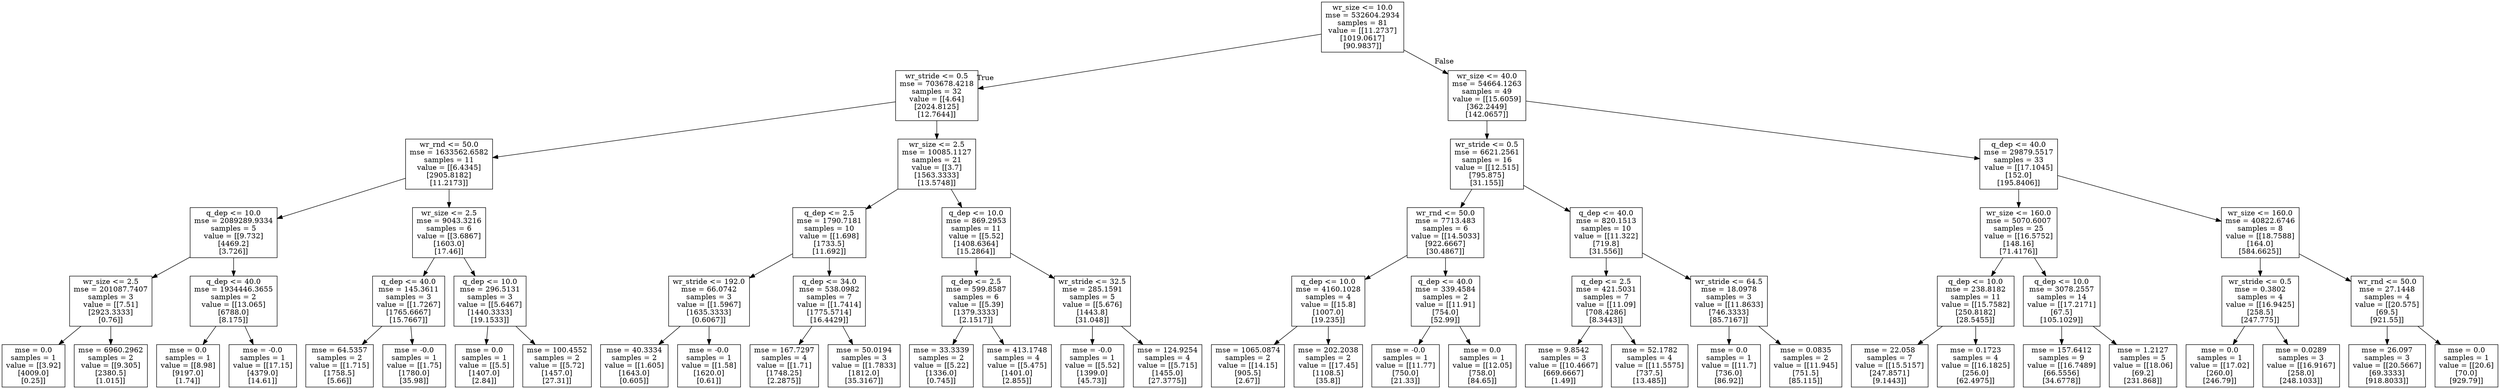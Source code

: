 digraph Tree {
node [shape=box] ;
0 [label="wr_size <= 10.0\nmse = 532604.2934\nsamples = 81\nvalue = [[11.2737]\n[1019.0617]\n[90.9837]]"] ;
1 [label="wr_stride <= 0.5\nmse = 703678.4218\nsamples = 32\nvalue = [[4.64]\n[2024.8125]\n[12.7644]]"] ;
0 -> 1 [labeldistance=2.5, labelangle=45, headlabel="True"] ;
2 [label="wr_rnd <= 50.0\nmse = 1633562.6582\nsamples = 11\nvalue = [[6.4345]\n[2905.8182]\n[11.2173]]"] ;
1 -> 2 ;
3 [label="q_dep <= 10.0\nmse = 2089289.9334\nsamples = 5\nvalue = [[9.732]\n[4469.2]\n[3.726]]"] ;
2 -> 3 ;
4 [label="wr_size <= 2.5\nmse = 201087.7407\nsamples = 3\nvalue = [[7.51]\n[2923.3333]\n[0.76]]"] ;
3 -> 4 ;
5 [label="mse = 0.0\nsamples = 1\nvalue = [[3.92]\n[4009.0]\n[0.25]]"] ;
4 -> 5 ;
6 [label="mse = 6960.2962\nsamples = 2\nvalue = [[9.305]\n[2380.5]\n[1.015]]"] ;
4 -> 6 ;
7 [label="q_dep <= 40.0\nmse = 1934446.3655\nsamples = 2\nvalue = [[13.065]\n[6788.0]\n[8.175]]"] ;
3 -> 7 ;
8 [label="mse = 0.0\nsamples = 1\nvalue = [[8.98]\n[9197.0]\n[1.74]]"] ;
7 -> 8 ;
9 [label="mse = -0.0\nsamples = 1\nvalue = [[17.15]\n[4379.0]\n[14.61]]"] ;
7 -> 9 ;
10 [label="wr_size <= 2.5\nmse = 9043.3216\nsamples = 6\nvalue = [[3.6867]\n[1603.0]\n[17.46]]"] ;
2 -> 10 ;
11 [label="q_dep <= 40.0\nmse = 145.3611\nsamples = 3\nvalue = [[1.7267]\n[1765.6667]\n[15.7667]]"] ;
10 -> 11 ;
12 [label="mse = 64.5357\nsamples = 2\nvalue = [[1.715]\n[1758.5]\n[5.66]]"] ;
11 -> 12 ;
13 [label="mse = -0.0\nsamples = 1\nvalue = [[1.75]\n[1780.0]\n[35.98]]"] ;
11 -> 13 ;
14 [label="q_dep <= 10.0\nmse = 296.5131\nsamples = 3\nvalue = [[5.6467]\n[1440.3333]\n[19.1533]]"] ;
10 -> 14 ;
15 [label="mse = 0.0\nsamples = 1\nvalue = [[5.5]\n[1407.0]\n[2.84]]"] ;
14 -> 15 ;
16 [label="mse = 100.4552\nsamples = 2\nvalue = [[5.72]\n[1457.0]\n[27.31]]"] ;
14 -> 16 ;
17 [label="wr_size <= 2.5\nmse = 10085.1127\nsamples = 21\nvalue = [[3.7]\n[1563.3333]\n[13.5748]]"] ;
1 -> 17 ;
18 [label="q_dep <= 2.5\nmse = 1790.7181\nsamples = 10\nvalue = [[1.698]\n[1733.5]\n[11.692]]"] ;
17 -> 18 ;
19 [label="wr_stride <= 192.0\nmse = 66.0742\nsamples = 3\nvalue = [[1.5967]\n[1635.3333]\n[0.6067]]"] ;
18 -> 19 ;
20 [label="mse = 40.3334\nsamples = 2\nvalue = [[1.605]\n[1643.0]\n[0.605]]"] ;
19 -> 20 ;
21 [label="mse = -0.0\nsamples = 1\nvalue = [[1.58]\n[1620.0]\n[0.61]]"] ;
19 -> 21 ;
22 [label="q_dep <= 34.0\nmse = 538.0982\nsamples = 7\nvalue = [[1.7414]\n[1775.5714]\n[16.4429]]"] ;
18 -> 22 ;
23 [label="mse = 167.7297\nsamples = 4\nvalue = [[1.71]\n[1748.25]\n[2.2875]]"] ;
22 -> 23 ;
24 [label="mse = 50.0194\nsamples = 3\nvalue = [[1.7833]\n[1812.0]\n[35.3167]]"] ;
22 -> 24 ;
25 [label="q_dep <= 10.0\nmse = 869.2953\nsamples = 11\nvalue = [[5.52]\n[1408.6364]\n[15.2864]]"] ;
17 -> 25 ;
26 [label="q_dep <= 2.5\nmse = 599.8587\nsamples = 6\nvalue = [[5.39]\n[1379.3333]\n[2.1517]]"] ;
25 -> 26 ;
27 [label="mse = 33.3339\nsamples = 2\nvalue = [[5.22]\n[1336.0]\n[0.745]]"] ;
26 -> 27 ;
28 [label="mse = 413.1748\nsamples = 4\nvalue = [[5.475]\n[1401.0]\n[2.855]]"] ;
26 -> 28 ;
29 [label="wr_stride <= 32.5\nmse = 285.1591\nsamples = 5\nvalue = [[5.676]\n[1443.8]\n[31.048]]"] ;
25 -> 29 ;
30 [label="mse = -0.0\nsamples = 1\nvalue = [[5.52]\n[1399.0]\n[45.73]]"] ;
29 -> 30 ;
31 [label="mse = 124.9254\nsamples = 4\nvalue = [[5.715]\n[1455.0]\n[27.3775]]"] ;
29 -> 31 ;
32 [label="wr_size <= 40.0\nmse = 54664.1263\nsamples = 49\nvalue = [[15.6059]\n[362.2449]\n[142.0657]]"] ;
0 -> 32 [labeldistance=2.5, labelangle=-45, headlabel="False"] ;
33 [label="wr_stride <= 0.5\nmse = 6621.2561\nsamples = 16\nvalue = [[12.515]\n[795.875]\n[31.155]]"] ;
32 -> 33 ;
34 [label="wr_rnd <= 50.0\nmse = 7713.483\nsamples = 6\nvalue = [[14.5033]\n[922.6667]\n[30.4867]]"] ;
33 -> 34 ;
35 [label="q_dep <= 10.0\nmse = 4160.1028\nsamples = 4\nvalue = [[15.8]\n[1007.0]\n[19.235]]"] ;
34 -> 35 ;
36 [label="mse = 1065.0874\nsamples = 2\nvalue = [[14.15]\n[905.5]\n[2.67]]"] ;
35 -> 36 ;
37 [label="mse = 202.2038\nsamples = 2\nvalue = [[17.45]\n[1108.5]\n[35.8]]"] ;
35 -> 37 ;
38 [label="q_dep <= 40.0\nmse = 339.4584\nsamples = 2\nvalue = [[11.91]\n[754.0]\n[52.99]]"] ;
34 -> 38 ;
39 [label="mse = -0.0\nsamples = 1\nvalue = [[11.77]\n[750.0]\n[21.33]]"] ;
38 -> 39 ;
40 [label="mse = 0.0\nsamples = 1\nvalue = [[12.05]\n[758.0]\n[84.65]]"] ;
38 -> 40 ;
41 [label="q_dep <= 40.0\nmse = 820.1513\nsamples = 10\nvalue = [[11.322]\n[719.8]\n[31.556]]"] ;
33 -> 41 ;
42 [label="q_dep <= 2.5\nmse = 421.5031\nsamples = 7\nvalue = [[11.09]\n[708.4286]\n[8.3443]]"] ;
41 -> 42 ;
43 [label="mse = 9.8542\nsamples = 3\nvalue = [[10.4667]\n[669.6667]\n[1.49]]"] ;
42 -> 43 ;
44 [label="mse = 52.1782\nsamples = 4\nvalue = [[11.5575]\n[737.5]\n[13.485]]"] ;
42 -> 44 ;
45 [label="wr_stride <= 64.5\nmse = 18.0978\nsamples = 3\nvalue = [[11.8633]\n[746.3333]\n[85.7167]]"] ;
41 -> 45 ;
46 [label="mse = 0.0\nsamples = 1\nvalue = [[11.7]\n[736.0]\n[86.92]]"] ;
45 -> 46 ;
47 [label="mse = 0.0835\nsamples = 2\nvalue = [[11.945]\n[751.5]\n[85.115]]"] ;
45 -> 47 ;
48 [label="q_dep <= 40.0\nmse = 29879.5517\nsamples = 33\nvalue = [[17.1045]\n[152.0]\n[195.8406]]"] ;
32 -> 48 ;
49 [label="wr_size <= 160.0\nmse = 5070.6007\nsamples = 25\nvalue = [[16.5752]\n[148.16]\n[71.4176]]"] ;
48 -> 49 ;
50 [label="q_dep <= 10.0\nmse = 238.8182\nsamples = 11\nvalue = [[15.7582]\n[250.8182]\n[28.5455]]"] ;
49 -> 50 ;
51 [label="mse = 22.058\nsamples = 7\nvalue = [[15.5157]\n[247.8571]\n[9.1443]]"] ;
50 -> 51 ;
52 [label="mse = 0.1723\nsamples = 4\nvalue = [[16.1825]\n[256.0]\n[62.4975]]"] ;
50 -> 52 ;
53 [label="q_dep <= 10.0\nmse = 3078.2557\nsamples = 14\nvalue = [[17.2171]\n[67.5]\n[105.1029]]"] ;
49 -> 53 ;
54 [label="mse = 157.6412\nsamples = 9\nvalue = [[16.7489]\n[66.5556]\n[34.6778]]"] ;
53 -> 54 ;
55 [label="mse = 1.2127\nsamples = 5\nvalue = [[18.06]\n[69.2]\n[231.868]]"] ;
53 -> 55 ;
56 [label="wr_size <= 160.0\nmse = 40822.6746\nsamples = 8\nvalue = [[18.7588]\n[164.0]\n[584.6625]]"] ;
48 -> 56 ;
57 [label="wr_stride <= 0.5\nmse = 0.3802\nsamples = 4\nvalue = [[16.9425]\n[258.5]\n[247.775]]"] ;
56 -> 57 ;
58 [label="mse = 0.0\nsamples = 1\nvalue = [[17.02]\n[260.0]\n[246.79]]"] ;
57 -> 58 ;
59 [label="mse = 0.0289\nsamples = 3\nvalue = [[16.9167]\n[258.0]\n[248.1033]]"] ;
57 -> 59 ;
60 [label="wr_rnd <= 50.0\nmse = 27.1448\nsamples = 4\nvalue = [[20.575]\n[69.5]\n[921.55]]"] ;
56 -> 60 ;
61 [label="mse = 26.097\nsamples = 3\nvalue = [[20.5667]\n[69.3333]\n[918.8033]]"] ;
60 -> 61 ;
62 [label="mse = 0.0\nsamples = 1\nvalue = [[20.6]\n[70.0]\n[929.79]]"] ;
60 -> 62 ;
}